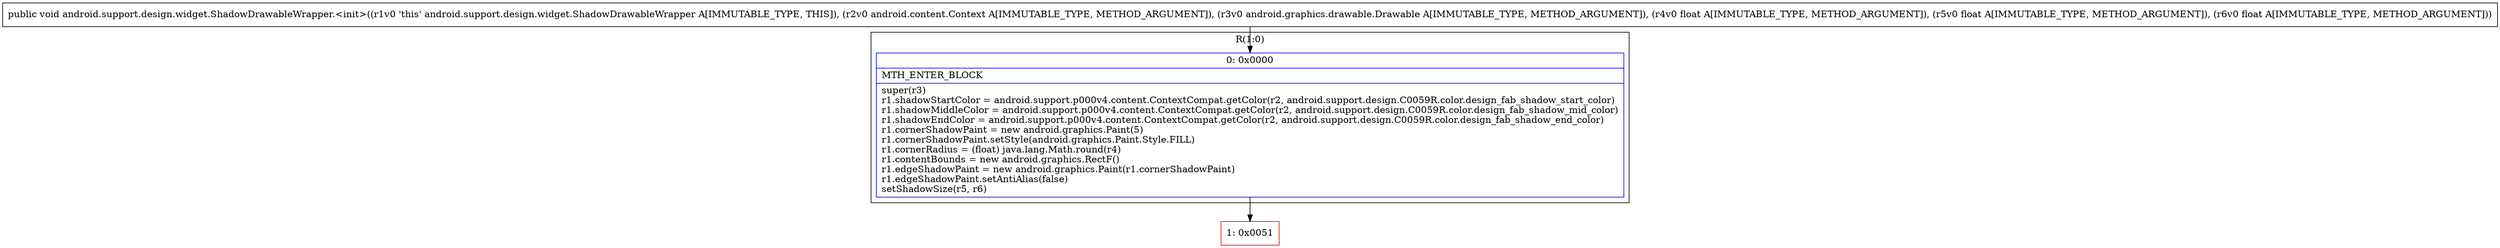 digraph "CFG forandroid.support.design.widget.ShadowDrawableWrapper.\<init\>(Landroid\/content\/Context;Landroid\/graphics\/drawable\/Drawable;FFF)V" {
subgraph cluster_Region_1923505426 {
label = "R(1:0)";
node [shape=record,color=blue];
Node_0 [shape=record,label="{0\:\ 0x0000|MTH_ENTER_BLOCK\l|super(r3)\lr1.shadowStartColor = android.support.p000v4.content.ContextCompat.getColor(r2, android.support.design.C0059R.color.design_fab_shadow_start_color)\lr1.shadowMiddleColor = android.support.p000v4.content.ContextCompat.getColor(r2, android.support.design.C0059R.color.design_fab_shadow_mid_color)\lr1.shadowEndColor = android.support.p000v4.content.ContextCompat.getColor(r2, android.support.design.C0059R.color.design_fab_shadow_end_color)\lr1.cornerShadowPaint = new android.graphics.Paint(5)\lr1.cornerShadowPaint.setStyle(android.graphics.Paint.Style.FILL)\lr1.cornerRadius = (float) java.lang.Math.round(r4)\lr1.contentBounds = new android.graphics.RectF()\lr1.edgeShadowPaint = new android.graphics.Paint(r1.cornerShadowPaint)\lr1.edgeShadowPaint.setAntiAlias(false)\lsetShadowSize(r5, r6)\l}"];
}
Node_1 [shape=record,color=red,label="{1\:\ 0x0051}"];
MethodNode[shape=record,label="{public void android.support.design.widget.ShadowDrawableWrapper.\<init\>((r1v0 'this' android.support.design.widget.ShadowDrawableWrapper A[IMMUTABLE_TYPE, THIS]), (r2v0 android.content.Context A[IMMUTABLE_TYPE, METHOD_ARGUMENT]), (r3v0 android.graphics.drawable.Drawable A[IMMUTABLE_TYPE, METHOD_ARGUMENT]), (r4v0 float A[IMMUTABLE_TYPE, METHOD_ARGUMENT]), (r5v0 float A[IMMUTABLE_TYPE, METHOD_ARGUMENT]), (r6v0 float A[IMMUTABLE_TYPE, METHOD_ARGUMENT])) }"];
MethodNode -> Node_0;
Node_0 -> Node_1;
}

